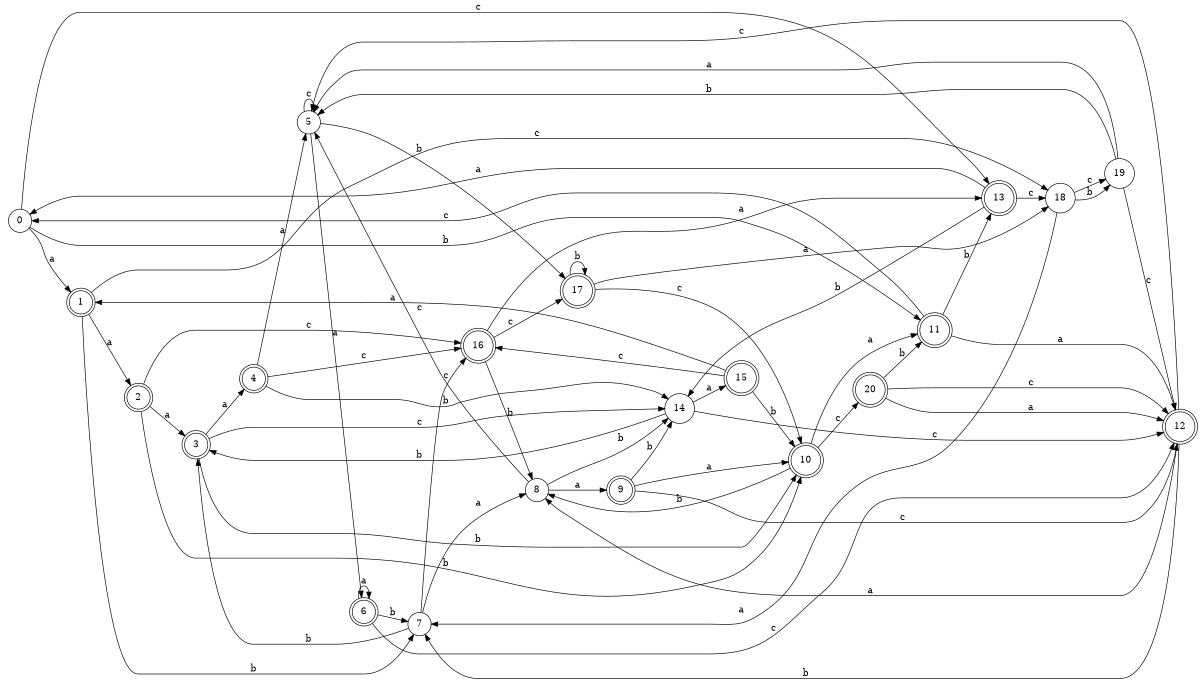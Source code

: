 digraph n17_8 {
__start0 [label="" shape="none"];

rankdir=LR;
size="8,5";

s0 [style="filled", color="black", fillcolor="white" shape="circle", label="0"];
s1 [style="rounded,filled", color="black", fillcolor="white" shape="doublecircle", label="1"];
s2 [style="rounded,filled", color="black", fillcolor="white" shape="doublecircle", label="2"];
s3 [style="rounded,filled", color="black", fillcolor="white" shape="doublecircle", label="3"];
s4 [style="rounded,filled", color="black", fillcolor="white" shape="doublecircle", label="4"];
s5 [style="filled", color="black", fillcolor="white" shape="circle", label="5"];
s6 [style="rounded,filled", color="black", fillcolor="white" shape="doublecircle", label="6"];
s7 [style="filled", color="black", fillcolor="white" shape="circle", label="7"];
s8 [style="filled", color="black", fillcolor="white" shape="circle", label="8"];
s9 [style="rounded,filled", color="black", fillcolor="white" shape="doublecircle", label="9"];
s10 [style="rounded,filled", color="black", fillcolor="white" shape="doublecircle", label="10"];
s11 [style="rounded,filled", color="black", fillcolor="white" shape="doublecircle", label="11"];
s12 [style="rounded,filled", color="black", fillcolor="white" shape="doublecircle", label="12"];
s13 [style="rounded,filled", color="black", fillcolor="white" shape="doublecircle", label="13"];
s14 [style="filled", color="black", fillcolor="white" shape="circle", label="14"];
s15 [style="rounded,filled", color="black", fillcolor="white" shape="doublecircle", label="15"];
s16 [style="rounded,filled", color="black", fillcolor="white" shape="doublecircle", label="16"];
s17 [style="rounded,filled", color="black", fillcolor="white" shape="doublecircle", label="17"];
s18 [style="filled", color="black", fillcolor="white" shape="circle", label="18"];
s19 [style="filled", color="black", fillcolor="white" shape="circle", label="19"];
s20 [style="rounded,filled", color="black", fillcolor="white" shape="doublecircle", label="20"];
s0 -> s1 [label="a"];
s0 -> s11 [label="b"];
s0 -> s13 [label="c"];
s1 -> s2 [label="a"];
s1 -> s7 [label="b"];
s1 -> s18 [label="c"];
s2 -> s3 [label="a"];
s2 -> s10 [label="b"];
s2 -> s16 [label="c"];
s3 -> s4 [label="a"];
s3 -> s10 [label="b"];
s3 -> s14 [label="c"];
s4 -> s5 [label="a"];
s4 -> s14 [label="b"];
s4 -> s16 [label="c"];
s5 -> s6 [label="a"];
s5 -> s17 [label="b"];
s5 -> s5 [label="c"];
s6 -> s6 [label="a"];
s6 -> s7 [label="b"];
s6 -> s12 [label="c"];
s7 -> s8 [label="a"];
s7 -> s3 [label="b"];
s7 -> s16 [label="c"];
s8 -> s9 [label="a"];
s8 -> s14 [label="b"];
s8 -> s5 [label="c"];
s9 -> s10 [label="a"];
s9 -> s14 [label="b"];
s9 -> s12 [label="c"];
s10 -> s11 [label="a"];
s10 -> s8 [label="b"];
s10 -> s20 [label="c"];
s11 -> s12 [label="a"];
s11 -> s13 [label="b"];
s11 -> s0 [label="c"];
s12 -> s8 [label="a"];
s12 -> s7 [label="b"];
s12 -> s5 [label="c"];
s13 -> s0 [label="a"];
s13 -> s14 [label="b"];
s13 -> s18 [label="c"];
s14 -> s15 [label="a"];
s14 -> s3 [label="b"];
s14 -> s12 [label="c"];
s15 -> s1 [label="a"];
s15 -> s10 [label="b"];
s15 -> s16 [label="c"];
s16 -> s13 [label="a"];
s16 -> s8 [label="b"];
s16 -> s17 [label="c"];
s17 -> s18 [label="a"];
s17 -> s17 [label="b"];
s17 -> s10 [label="c"];
s18 -> s7 [label="a"];
s18 -> s19 [label="b"];
s18 -> s19 [label="c"];
s19 -> s5 [label="a"];
s19 -> s5 [label="b"];
s19 -> s12 [label="c"];
s20 -> s12 [label="a"];
s20 -> s11 [label="b"];
s20 -> s12 [label="c"];

}